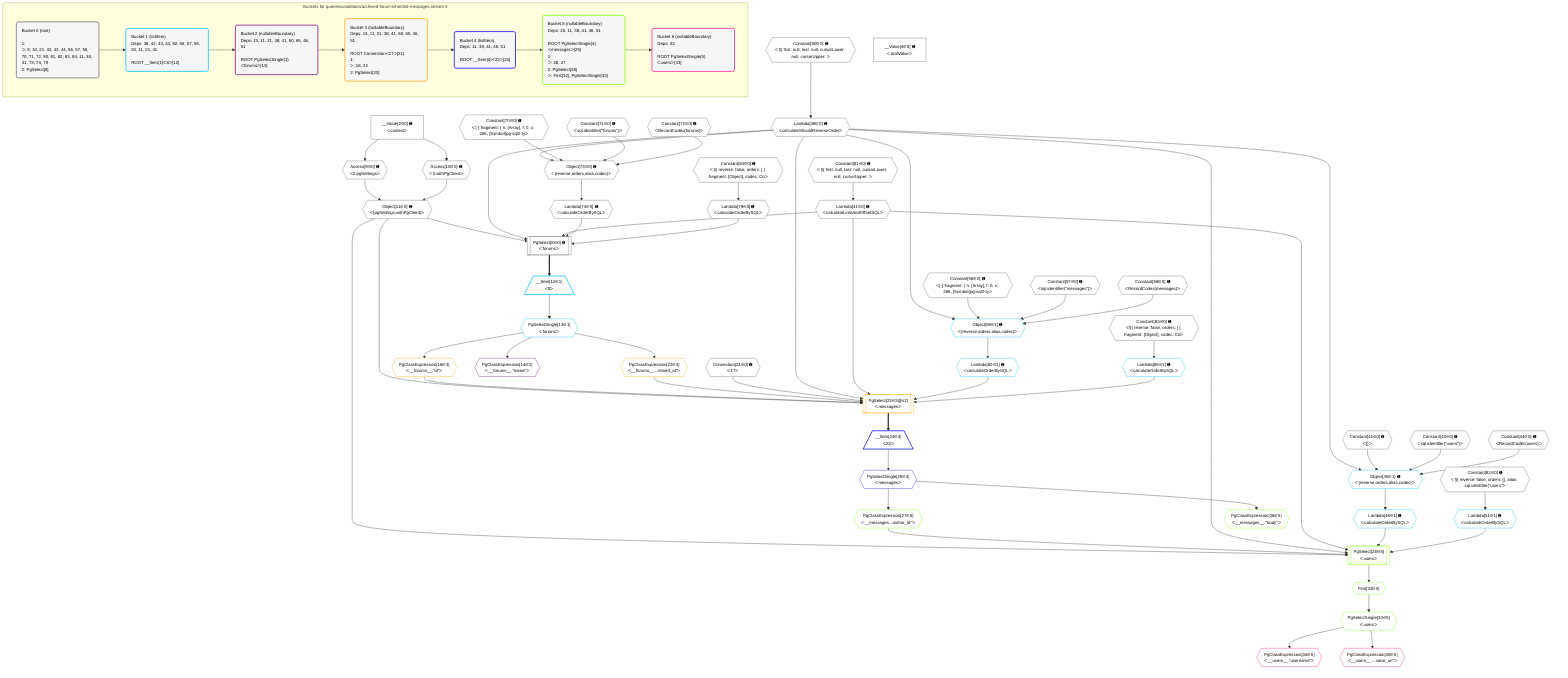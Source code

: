 %%{init: {'themeVariables': { 'fontSize': '12px'}}}%%
graph TD
    classDef path fill:#eee,stroke:#000,color:#000
    classDef plan fill:#fff,stroke-width:1px,color:#000
    classDef itemplan fill:#fff,stroke-width:2px,color:#000
    classDef unbatchedplan fill:#dff,stroke-width:1px,color:#000
    classDef sideeffectplan fill:#fcc,stroke-width:2px,color:#000
    classDef bucket fill:#f6f6f6,color:#000,stroke-width:2px,text-align:left


    %% plan dependencies
    PgSelect8[["PgSelect[8∈0] ➊<br />ᐸforumsᐳ"]]:::plan
    Object11{{"Object[11∈0] ➊<br />ᐸ{pgSettings,withPgClient}ᐳ"}}:::plan
    Lambda38{{"Lambda[38∈0] ➊<br />ᐸcalculateShouldReverseOrderᐳ"}}:::plan
    Lambda41{{"Lambda[41∈0] ➊<br />ᐸcalculateLimitAndOffsetSQLᐳ"}}:::plan
    Lambda74{{"Lambda[74∈0] ➊<br />ᐸcalculateOrderBySQLᐳ"}}:::plan
    Lambda79{{"Lambda[79∈0] ➊<br />ᐸcalculateOrderBySQLᐳ"}}:::plan
    Object11 & Lambda38 & Lambda41 & Lambda74 & Lambda79 --> PgSelect8
    Object73{{"Object[73∈0] ➊<br />ᐸ{reverse,orders,alias,codec}ᐳ"}}:::plan
    Constant70{{"Constant[70∈0] ➊<br />ᐸ[ { fragment: { n: [Array], f: 0, c: 266, [Symbol(pg-sql2-tyᐳ"}}:::plan
    Constant71{{"Constant[71∈0] ➊<br />ᐸsql.identifier(”forums”)ᐳ"}}:::plan
    Constant72{{"Constant[72∈0] ➊<br />ᐸRecordCodec(forums)ᐳ"}}:::plan
    Lambda38 & Constant70 & Constant71 & Constant72 --> Object73
    Access9{{"Access[9∈0] ➊<br />ᐸ2.pgSettingsᐳ"}}:::plan
    Access10{{"Access[10∈0] ➊<br />ᐸ2.withPgClientᐳ"}}:::plan
    Access9 & Access10 --> Object11
    __Value2["__Value[2∈0] ➊<br />ᐸcontextᐳ"]:::plan
    __Value2 --> Access9
    __Value2 --> Access10
    Constant80{{"Constant[80∈0] ➊<br />ᐸ§{ first: null, last: null, cursorLower: null, cursorUpper: ᐳ"}}:::plan
    Constant80 --> Lambda38
    Constant81{{"Constant[81∈0] ➊<br />ᐸ§{ first: null, last: null, cursorLower: null, cursorUpper: ᐳ"}}:::plan
    Constant81 --> Lambda41
    Object73 --> Lambda74
    Constant84{{"Constant[84∈0] ➊<br />ᐸ§{ reverse: false, orders: [ { fragment: [Object], codec: Coᐳ"}}:::plan
    Constant84 --> Lambda79
    __Value4["__Value[4∈0] ➊<br />ᐸrootValueᐳ"]:::plan
    Connection21{{"Connection[21∈0] ➊<br />ᐸ17ᐳ"}}:::plan
    Constant42{{"Constant[42∈0] ➊<br />ᐸ[]ᐳ"}}:::plan
    Constant43{{"Constant[43∈0] ➊<br />ᐸsql.identifier(”users”)ᐳ"}}:::plan
    Constant44{{"Constant[44∈0] ➊<br />ᐸRecordCodec(users)ᐳ"}}:::plan
    Constant56{{"Constant[56∈0] ➊<br />ᐸ[ { fragment: { n: [Array], f: 0, c: 266, [Symbol(pg-sql2-tyᐳ"}}:::plan
    Constant57{{"Constant[57∈0] ➊<br />ᐸsql.identifier(”messages”)ᐳ"}}:::plan
    Constant58{{"Constant[58∈0] ➊<br />ᐸRecordCodec(messages)ᐳ"}}:::plan
    Constant82{{"Constant[82∈0] ➊<br />ᐸ§{ reverse: false, orders: [], alias: sql.identifier(”users”ᐳ"}}:::plan
    Constant83{{"Constant[83∈0] ➊<br />ᐸ§{ reverse: false, orders: [ { fragment: [Object], codec: Coᐳ"}}:::plan
    Object45{{"Object[45∈1] ➊<br />ᐸ{reverse,orders,alias,codec}ᐳ"}}:::plan
    Lambda38 & Constant42 & Constant43 & Constant44 --> Object45
    Object59{{"Object[59∈1] ➊<br />ᐸ{reverse,orders,alias,codec}ᐳ"}}:::plan
    Lambda38 & Constant56 & Constant57 & Constant58 --> Object59
    __Item12[/"__Item[12∈1]<br />ᐸ8ᐳ"\]:::itemplan
    PgSelect8 ==> __Item12
    PgSelectSingle13{{"PgSelectSingle[13∈1]<br />ᐸforumsᐳ"}}:::plan
    __Item12 --> PgSelectSingle13
    Lambda46{{"Lambda[46∈1] ➊<br />ᐸcalculateOrderBySQLᐳ"}}:::plan
    Object45 --> Lambda46
    Lambda51{{"Lambda[51∈1] ➊<br />ᐸcalculateOrderBySQLᐳ"}}:::plan
    Constant82 --> Lambda51
    Lambda60{{"Lambda[60∈1] ➊<br />ᐸcalculateOrderBySQLᐳ"}}:::plan
    Object59 --> Lambda60
    Lambda65{{"Lambda[65∈1] ➊<br />ᐸcalculateOrderBySQLᐳ"}}:::plan
    Constant83 --> Lambda65
    PgClassExpression14{{"PgClassExpression[14∈2]<br />ᐸ__forums__.”name”ᐳ"}}:::plan
    PgSelectSingle13 --> PgClassExpression14
    PgSelect23[["PgSelect[23∈3@s2]<br />ᐸmessagesᐳ"]]:::plan
    PgClassExpression16{{"PgClassExpression[16∈3]<br />ᐸ__forums__.”id”ᐳ"}}:::plan
    PgClassExpression22{{"PgClassExpression[22∈3]<br />ᐸ__forums__...chived_at”ᐳ"}}:::plan
    Object11 & PgClassExpression16 & PgClassExpression22 & Connection21 & Lambda38 & Lambda41 & Lambda60 & Lambda65 --> PgSelect23
    PgSelectSingle13 --> PgClassExpression16
    PgSelectSingle13 --> PgClassExpression22
    __Item24[/"__Item[24∈4]<br />ᐸ23ᐳ"\]:::itemplan
    PgSelect23 ==> __Item24
    PgSelectSingle25{{"PgSelectSingle[25∈4]<br />ᐸmessagesᐳ"}}:::plan
    __Item24 --> PgSelectSingle25
    PgSelect28[["PgSelect[28∈5]<br />ᐸusersᐳ"]]:::plan
    PgClassExpression27{{"PgClassExpression[27∈5]<br />ᐸ__messages...author_id”ᐳ"}}:::plan
    Object11 & PgClassExpression27 & Lambda38 & Lambda41 & Lambda46 & Lambda51 --> PgSelect28
    PgClassExpression26{{"PgClassExpression[26∈5]<br />ᐸ__messages__.”body”ᐳ"}}:::plan
    PgSelectSingle25 --> PgClassExpression26
    PgSelectSingle25 --> PgClassExpression27
    First32{{"First[32∈5]"}}:::plan
    PgSelect28 --> First32
    PgSelectSingle33{{"PgSelectSingle[33∈5]<br />ᐸusersᐳ"}}:::plan
    First32 --> PgSelectSingle33
    PgClassExpression34{{"PgClassExpression[34∈6]<br />ᐸ__users__.”username”ᐳ"}}:::plan
    PgSelectSingle33 --> PgClassExpression34
    PgClassExpression35{{"PgClassExpression[35∈6]<br />ᐸ__users__....vatar_url”ᐳ"}}:::plan
    PgSelectSingle33 --> PgClassExpression35

    %% define steps

    subgraph "Buckets for queries/conditions/archived-forum-inherited-messages.stream-4"
    Bucket0("Bucket 0 (root)<br /><br />1: <br />ᐳ: 9, 10, 21, 42, 43, 44, 56, 57, 58, 70, 71, 72, 80, 81, 82, 83, 84, 11, 38, 41, 73, 74, 79<br />2: PgSelect[8]"):::bucket
    classDef bucket0 stroke:#696969
    class Bucket0,__Value2,__Value4,PgSelect8,Access9,Access10,Object11,Connection21,Lambda38,Lambda41,Constant42,Constant43,Constant44,Constant56,Constant57,Constant58,Constant70,Constant71,Constant72,Object73,Lambda74,Lambda79,Constant80,Constant81,Constant82,Constant83,Constant84 bucket0
    Bucket1("Bucket 1 (listItem)<br />Deps: 38, 42, 43, 44, 82, 56, 57, 58, 83, 11, 21, 41<br /><br />ROOT __Item{1}ᐸ8ᐳ[12]"):::bucket
    classDef bucket1 stroke:#00bfff
    class Bucket1,__Item12,PgSelectSingle13,Object45,Lambda46,Lambda51,Object59,Lambda60,Lambda65 bucket1
    Bucket2("Bucket 2 (nullableBoundary)<br />Deps: 13, 11, 21, 38, 41, 60, 65, 46, 51<br /><br />ROOT PgSelectSingle{1}ᐸforumsᐳ[13]"):::bucket
    classDef bucket2 stroke:#7f007f
    class Bucket2,PgClassExpression14 bucket2
    Bucket3("Bucket 3 (nullableBoundary)<br />Deps: 13, 11, 21, 38, 41, 60, 65, 46, 51<br /><br />ROOT Connectionᐸ17ᐳ[21]<br />1: <br />ᐳ: 16, 22<br />2: PgSelect[23]"):::bucket
    classDef bucket3 stroke:#ffa500
    class Bucket3,PgClassExpression16,PgClassExpression22,PgSelect23 bucket3
    Bucket4("Bucket 4 (listItem)<br />Deps: 11, 38, 41, 46, 51<br /><br />ROOT __Item{4}ᐸ23ᐳ[24]"):::bucket
    classDef bucket4 stroke:#0000ff
    class Bucket4,__Item24,PgSelectSingle25 bucket4
    Bucket5("Bucket 5 (nullableBoundary)<br />Deps: 25, 11, 38, 41, 46, 51<br /><br />ROOT PgSelectSingle{4}ᐸmessagesᐳ[25]<br />1: <br />ᐳ: 26, 27<br />2: PgSelect[28]<br />ᐳ: First[32], PgSelectSingle[33]"):::bucket
    classDef bucket5 stroke:#7fff00
    class Bucket5,PgClassExpression26,PgClassExpression27,PgSelect28,First32,PgSelectSingle33 bucket5
    Bucket6("Bucket 6 (nullableBoundary)<br />Deps: 33<br /><br />ROOT PgSelectSingle{5}ᐸusersᐳ[33]"):::bucket
    classDef bucket6 stroke:#ff1493
    class Bucket6,PgClassExpression34,PgClassExpression35 bucket6
    Bucket0 --> Bucket1
    Bucket1 --> Bucket2
    Bucket2 --> Bucket3
    Bucket3 --> Bucket4
    Bucket4 --> Bucket5
    Bucket5 --> Bucket6
    end